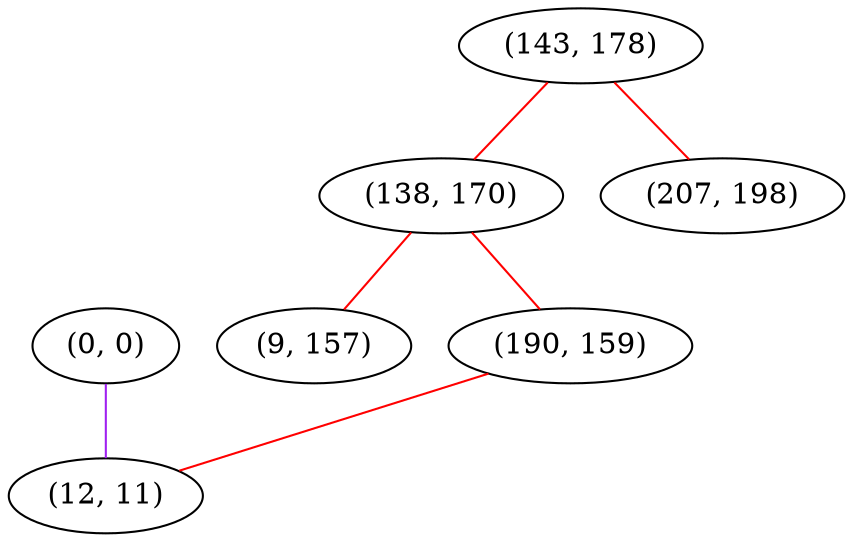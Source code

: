 graph "" {
"(0, 0)";
"(143, 178)";
"(138, 170)";
"(9, 157)";
"(207, 198)";
"(190, 159)";
"(12, 11)";
"(0, 0)" -- "(12, 11)"  [color=purple, key=0, weight=4];
"(143, 178)" -- "(207, 198)"  [color=red, key=0, weight=1];
"(143, 178)" -- "(138, 170)"  [color=red, key=0, weight=1];
"(138, 170)" -- "(9, 157)"  [color=red, key=0, weight=1];
"(138, 170)" -- "(190, 159)"  [color=red, key=0, weight=1];
"(190, 159)" -- "(12, 11)"  [color=red, key=0, weight=1];
}
